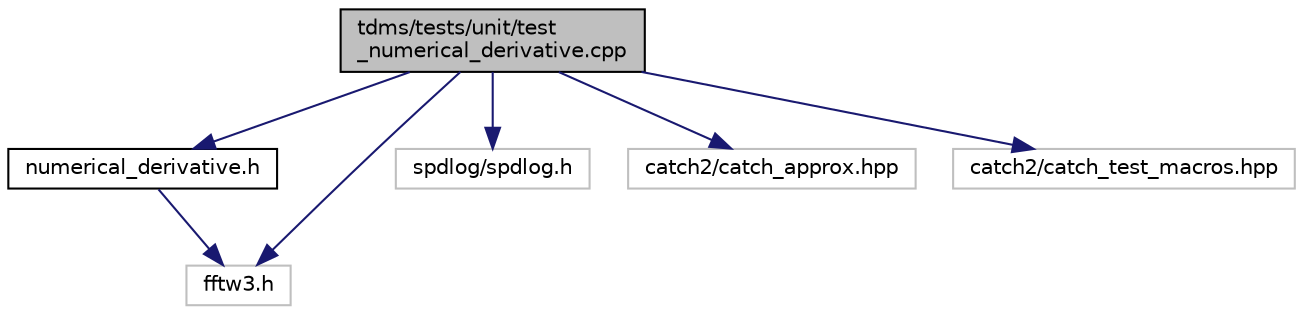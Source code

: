 digraph "tdms/tests/unit/test_numerical_derivative.cpp"
{
 // LATEX_PDF_SIZE
  edge [fontname="Helvetica",fontsize="10",labelfontname="Helvetica",labelfontsize="10"];
  node [fontname="Helvetica",fontsize="10",shape=record];
  Node1 [label="tdms/tests/unit/test\l_numerical_derivative.cpp",height=0.2,width=0.4,color="black", fillcolor="grey75", style="filled", fontcolor="black",tooltip="Tests of the numerical differentiation/FFT functions."];
  Node1 -> Node2 [color="midnightblue",fontsize="10",style="solid",fontname="Helvetica"];
  Node2 [label="numerical_derivative.h",height=0.2,width=0.4,color="black", fillcolor="white", style="filled",URL="$numerical__derivative_8h.html",tooltip="Functions to calculate the numerical derivatives."];
  Node2 -> Node3 [color="midnightblue",fontsize="10",style="solid",fontname="Helvetica"];
  Node3 [label="fftw3.h",height=0.2,width=0.4,color="grey75", fillcolor="white", style="filled",tooltip=" "];
  Node1 -> Node3 [color="midnightblue",fontsize="10",style="solid",fontname="Helvetica"];
  Node1 -> Node4 [color="midnightblue",fontsize="10",style="solid",fontname="Helvetica"];
  Node4 [label="spdlog/spdlog.h",height=0.2,width=0.4,color="grey75", fillcolor="white", style="filled",tooltip=" "];
  Node1 -> Node5 [color="midnightblue",fontsize="10",style="solid",fontname="Helvetica"];
  Node5 [label="catch2/catch_approx.hpp",height=0.2,width=0.4,color="grey75", fillcolor="white", style="filled",tooltip=" "];
  Node1 -> Node6 [color="midnightblue",fontsize="10",style="solid",fontname="Helvetica"];
  Node6 [label="catch2/catch_test_macros.hpp",height=0.2,width=0.4,color="grey75", fillcolor="white", style="filled",tooltip=" "];
}
